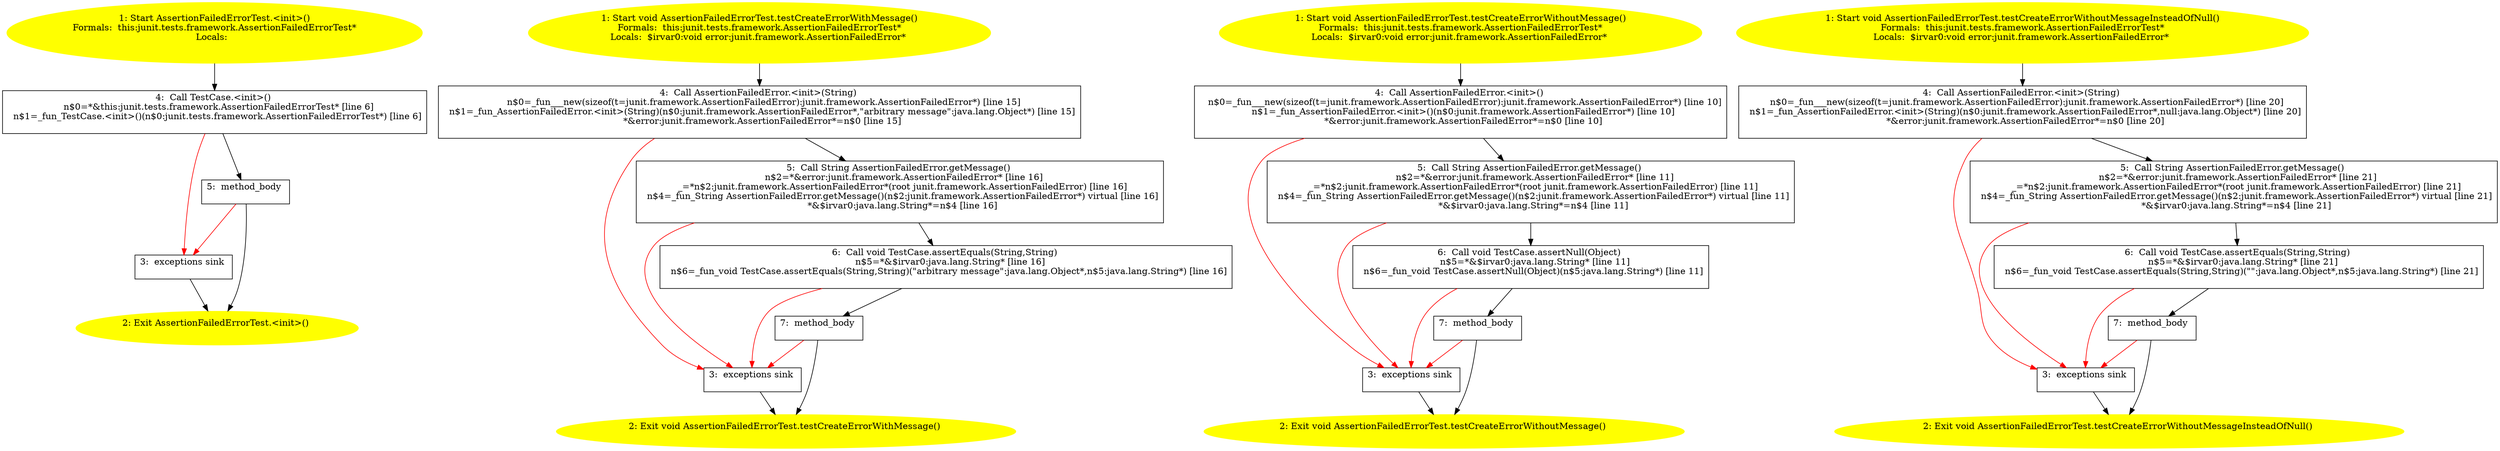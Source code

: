 /* @generated */
digraph cfg {
"junit.tests.framework.AssertionFailedErrorTest.<init>().b3e0896f24c16c1635da210490da3417_1" [label="1: Start AssertionFailedErrorTest.<init>()\nFormals:  this:junit.tests.framework.AssertionFailedErrorTest*\nLocals:  \n  " color=yellow style=filled]
	

	 "junit.tests.framework.AssertionFailedErrorTest.<init>().b3e0896f24c16c1635da210490da3417_1" -> "junit.tests.framework.AssertionFailedErrorTest.<init>().b3e0896f24c16c1635da210490da3417_4" ;
"junit.tests.framework.AssertionFailedErrorTest.<init>().b3e0896f24c16c1635da210490da3417_2" [label="2: Exit AssertionFailedErrorTest.<init>() \n  " color=yellow style=filled]
	

"junit.tests.framework.AssertionFailedErrorTest.<init>().b3e0896f24c16c1635da210490da3417_3" [label="3:  exceptions sink \n  " shape="box"]
	

	 "junit.tests.framework.AssertionFailedErrorTest.<init>().b3e0896f24c16c1635da210490da3417_3" -> "junit.tests.framework.AssertionFailedErrorTest.<init>().b3e0896f24c16c1635da210490da3417_2" ;
"junit.tests.framework.AssertionFailedErrorTest.<init>().b3e0896f24c16c1635da210490da3417_4" [label="4:  Call TestCase.<init>() \n   n$0=*&this:junit.tests.framework.AssertionFailedErrorTest* [line 6]\n  n$1=_fun_TestCase.<init>()(n$0:junit.tests.framework.AssertionFailedErrorTest*) [line 6]\n " shape="box"]
	

	 "junit.tests.framework.AssertionFailedErrorTest.<init>().b3e0896f24c16c1635da210490da3417_4" -> "junit.tests.framework.AssertionFailedErrorTest.<init>().b3e0896f24c16c1635da210490da3417_5" ;
	 "junit.tests.framework.AssertionFailedErrorTest.<init>().b3e0896f24c16c1635da210490da3417_4" -> "junit.tests.framework.AssertionFailedErrorTest.<init>().b3e0896f24c16c1635da210490da3417_3" [color="red" ];
"junit.tests.framework.AssertionFailedErrorTest.<init>().b3e0896f24c16c1635da210490da3417_5" [label="5:  method_body \n  " shape="box"]
	

	 "junit.tests.framework.AssertionFailedErrorTest.<init>().b3e0896f24c16c1635da210490da3417_5" -> "junit.tests.framework.AssertionFailedErrorTest.<init>().b3e0896f24c16c1635da210490da3417_2" ;
	 "junit.tests.framework.AssertionFailedErrorTest.<init>().b3e0896f24c16c1635da210490da3417_5" -> "junit.tests.framework.AssertionFailedErrorTest.<init>().b3e0896f24c16c1635da210490da3417_3" [color="red" ];
"junit.tests.framework.AssertionFailedErrorTest.testCreateErrorWithMessage():void.491492ee4ef0c58d30255b1d32408a40_1" [label="1: Start void AssertionFailedErrorTest.testCreateErrorWithMessage()\nFormals:  this:junit.tests.framework.AssertionFailedErrorTest*\nLocals:  $irvar0:void error:junit.framework.AssertionFailedError* \n  " color=yellow style=filled]
	

	 "junit.tests.framework.AssertionFailedErrorTest.testCreateErrorWithMessage():void.491492ee4ef0c58d30255b1d32408a40_1" -> "junit.tests.framework.AssertionFailedErrorTest.testCreateErrorWithMessage():void.491492ee4ef0c58d30255b1d32408a40_4" ;
"junit.tests.framework.AssertionFailedErrorTest.testCreateErrorWithMessage():void.491492ee4ef0c58d30255b1d32408a40_2" [label="2: Exit void AssertionFailedErrorTest.testCreateErrorWithMessage() \n  " color=yellow style=filled]
	

"junit.tests.framework.AssertionFailedErrorTest.testCreateErrorWithMessage():void.491492ee4ef0c58d30255b1d32408a40_3" [label="3:  exceptions sink \n  " shape="box"]
	

	 "junit.tests.framework.AssertionFailedErrorTest.testCreateErrorWithMessage():void.491492ee4ef0c58d30255b1d32408a40_3" -> "junit.tests.framework.AssertionFailedErrorTest.testCreateErrorWithMessage():void.491492ee4ef0c58d30255b1d32408a40_2" ;
"junit.tests.framework.AssertionFailedErrorTest.testCreateErrorWithMessage():void.491492ee4ef0c58d30255b1d32408a40_4" [label="4:  Call AssertionFailedError.<init>(String) \n   n$0=_fun___new(sizeof(t=junit.framework.AssertionFailedError):junit.framework.AssertionFailedError*) [line 15]\n  n$1=_fun_AssertionFailedError.<init>(String)(n$0:junit.framework.AssertionFailedError*,\"arbitrary message\":java.lang.Object*) [line 15]\n  *&error:junit.framework.AssertionFailedError*=n$0 [line 15]\n " shape="box"]
	

	 "junit.tests.framework.AssertionFailedErrorTest.testCreateErrorWithMessage():void.491492ee4ef0c58d30255b1d32408a40_4" -> "junit.tests.framework.AssertionFailedErrorTest.testCreateErrorWithMessage():void.491492ee4ef0c58d30255b1d32408a40_5" ;
	 "junit.tests.framework.AssertionFailedErrorTest.testCreateErrorWithMessage():void.491492ee4ef0c58d30255b1d32408a40_4" -> "junit.tests.framework.AssertionFailedErrorTest.testCreateErrorWithMessage():void.491492ee4ef0c58d30255b1d32408a40_3" [color="red" ];
"junit.tests.framework.AssertionFailedErrorTest.testCreateErrorWithMessage():void.491492ee4ef0c58d30255b1d32408a40_5" [label="5:  Call String AssertionFailedError.getMessage() \n   n$2=*&error:junit.framework.AssertionFailedError* [line 16]\n  _=*n$2:junit.framework.AssertionFailedError*(root junit.framework.AssertionFailedError) [line 16]\n  n$4=_fun_String AssertionFailedError.getMessage()(n$2:junit.framework.AssertionFailedError*) virtual [line 16]\n  *&$irvar0:java.lang.String*=n$4 [line 16]\n " shape="box"]
	

	 "junit.tests.framework.AssertionFailedErrorTest.testCreateErrorWithMessage():void.491492ee4ef0c58d30255b1d32408a40_5" -> "junit.tests.framework.AssertionFailedErrorTest.testCreateErrorWithMessage():void.491492ee4ef0c58d30255b1d32408a40_6" ;
	 "junit.tests.framework.AssertionFailedErrorTest.testCreateErrorWithMessage():void.491492ee4ef0c58d30255b1d32408a40_5" -> "junit.tests.framework.AssertionFailedErrorTest.testCreateErrorWithMessage():void.491492ee4ef0c58d30255b1d32408a40_3" [color="red" ];
"junit.tests.framework.AssertionFailedErrorTest.testCreateErrorWithMessage():void.491492ee4ef0c58d30255b1d32408a40_6" [label="6:  Call void TestCase.assertEquals(String,String) \n   n$5=*&$irvar0:java.lang.String* [line 16]\n  n$6=_fun_void TestCase.assertEquals(String,String)(\"arbitrary message\":java.lang.Object*,n$5:java.lang.String*) [line 16]\n " shape="box"]
	

	 "junit.tests.framework.AssertionFailedErrorTest.testCreateErrorWithMessage():void.491492ee4ef0c58d30255b1d32408a40_6" -> "junit.tests.framework.AssertionFailedErrorTest.testCreateErrorWithMessage():void.491492ee4ef0c58d30255b1d32408a40_7" ;
	 "junit.tests.framework.AssertionFailedErrorTest.testCreateErrorWithMessage():void.491492ee4ef0c58d30255b1d32408a40_6" -> "junit.tests.framework.AssertionFailedErrorTest.testCreateErrorWithMessage():void.491492ee4ef0c58d30255b1d32408a40_3" [color="red" ];
"junit.tests.framework.AssertionFailedErrorTest.testCreateErrorWithMessage():void.491492ee4ef0c58d30255b1d32408a40_7" [label="7:  method_body \n  " shape="box"]
	

	 "junit.tests.framework.AssertionFailedErrorTest.testCreateErrorWithMessage():void.491492ee4ef0c58d30255b1d32408a40_7" -> "junit.tests.framework.AssertionFailedErrorTest.testCreateErrorWithMessage():void.491492ee4ef0c58d30255b1d32408a40_2" ;
	 "junit.tests.framework.AssertionFailedErrorTest.testCreateErrorWithMessage():void.491492ee4ef0c58d30255b1d32408a40_7" -> "junit.tests.framework.AssertionFailedErrorTest.testCreateErrorWithMessage():void.491492ee4ef0c58d30255b1d32408a40_3" [color="red" ];
"junit.tests.framework.AssertionFailedErrorTest.testCreateErrorWithoutMessage():void.7163bc0e21c8bb9d5d5541d9473d8e55_1" [label="1: Start void AssertionFailedErrorTest.testCreateErrorWithoutMessage()\nFormals:  this:junit.tests.framework.AssertionFailedErrorTest*\nLocals:  $irvar0:void error:junit.framework.AssertionFailedError* \n  " color=yellow style=filled]
	

	 "junit.tests.framework.AssertionFailedErrorTest.testCreateErrorWithoutMessage():void.7163bc0e21c8bb9d5d5541d9473d8e55_1" -> "junit.tests.framework.AssertionFailedErrorTest.testCreateErrorWithoutMessage():void.7163bc0e21c8bb9d5d5541d9473d8e55_4" ;
"junit.tests.framework.AssertionFailedErrorTest.testCreateErrorWithoutMessage():void.7163bc0e21c8bb9d5d5541d9473d8e55_2" [label="2: Exit void AssertionFailedErrorTest.testCreateErrorWithoutMessage() \n  " color=yellow style=filled]
	

"junit.tests.framework.AssertionFailedErrorTest.testCreateErrorWithoutMessage():void.7163bc0e21c8bb9d5d5541d9473d8e55_3" [label="3:  exceptions sink \n  " shape="box"]
	

	 "junit.tests.framework.AssertionFailedErrorTest.testCreateErrorWithoutMessage():void.7163bc0e21c8bb9d5d5541d9473d8e55_3" -> "junit.tests.framework.AssertionFailedErrorTest.testCreateErrorWithoutMessage():void.7163bc0e21c8bb9d5d5541d9473d8e55_2" ;
"junit.tests.framework.AssertionFailedErrorTest.testCreateErrorWithoutMessage():void.7163bc0e21c8bb9d5d5541d9473d8e55_4" [label="4:  Call AssertionFailedError.<init>() \n   n$0=_fun___new(sizeof(t=junit.framework.AssertionFailedError):junit.framework.AssertionFailedError*) [line 10]\n  n$1=_fun_AssertionFailedError.<init>()(n$0:junit.framework.AssertionFailedError*) [line 10]\n  *&error:junit.framework.AssertionFailedError*=n$0 [line 10]\n " shape="box"]
	

	 "junit.tests.framework.AssertionFailedErrorTest.testCreateErrorWithoutMessage():void.7163bc0e21c8bb9d5d5541d9473d8e55_4" -> "junit.tests.framework.AssertionFailedErrorTest.testCreateErrorWithoutMessage():void.7163bc0e21c8bb9d5d5541d9473d8e55_5" ;
	 "junit.tests.framework.AssertionFailedErrorTest.testCreateErrorWithoutMessage():void.7163bc0e21c8bb9d5d5541d9473d8e55_4" -> "junit.tests.framework.AssertionFailedErrorTest.testCreateErrorWithoutMessage():void.7163bc0e21c8bb9d5d5541d9473d8e55_3" [color="red" ];
"junit.tests.framework.AssertionFailedErrorTest.testCreateErrorWithoutMessage():void.7163bc0e21c8bb9d5d5541d9473d8e55_5" [label="5:  Call String AssertionFailedError.getMessage() \n   n$2=*&error:junit.framework.AssertionFailedError* [line 11]\n  _=*n$2:junit.framework.AssertionFailedError*(root junit.framework.AssertionFailedError) [line 11]\n  n$4=_fun_String AssertionFailedError.getMessage()(n$2:junit.framework.AssertionFailedError*) virtual [line 11]\n  *&$irvar0:java.lang.String*=n$4 [line 11]\n " shape="box"]
	

	 "junit.tests.framework.AssertionFailedErrorTest.testCreateErrorWithoutMessage():void.7163bc0e21c8bb9d5d5541d9473d8e55_5" -> "junit.tests.framework.AssertionFailedErrorTest.testCreateErrorWithoutMessage():void.7163bc0e21c8bb9d5d5541d9473d8e55_6" ;
	 "junit.tests.framework.AssertionFailedErrorTest.testCreateErrorWithoutMessage():void.7163bc0e21c8bb9d5d5541d9473d8e55_5" -> "junit.tests.framework.AssertionFailedErrorTest.testCreateErrorWithoutMessage():void.7163bc0e21c8bb9d5d5541d9473d8e55_3" [color="red" ];
"junit.tests.framework.AssertionFailedErrorTest.testCreateErrorWithoutMessage():void.7163bc0e21c8bb9d5d5541d9473d8e55_6" [label="6:  Call void TestCase.assertNull(Object) \n   n$5=*&$irvar0:java.lang.String* [line 11]\n  n$6=_fun_void TestCase.assertNull(Object)(n$5:java.lang.String*) [line 11]\n " shape="box"]
	

	 "junit.tests.framework.AssertionFailedErrorTest.testCreateErrorWithoutMessage():void.7163bc0e21c8bb9d5d5541d9473d8e55_6" -> "junit.tests.framework.AssertionFailedErrorTest.testCreateErrorWithoutMessage():void.7163bc0e21c8bb9d5d5541d9473d8e55_7" ;
	 "junit.tests.framework.AssertionFailedErrorTest.testCreateErrorWithoutMessage():void.7163bc0e21c8bb9d5d5541d9473d8e55_6" -> "junit.tests.framework.AssertionFailedErrorTest.testCreateErrorWithoutMessage():void.7163bc0e21c8bb9d5d5541d9473d8e55_3" [color="red" ];
"junit.tests.framework.AssertionFailedErrorTest.testCreateErrorWithoutMessage():void.7163bc0e21c8bb9d5d5541d9473d8e55_7" [label="7:  method_body \n  " shape="box"]
	

	 "junit.tests.framework.AssertionFailedErrorTest.testCreateErrorWithoutMessage():void.7163bc0e21c8bb9d5d5541d9473d8e55_7" -> "junit.tests.framework.AssertionFailedErrorTest.testCreateErrorWithoutMessage():void.7163bc0e21c8bb9d5d5541d9473d8e55_2" ;
	 "junit.tests.framework.AssertionFailedErrorTest.testCreateErrorWithoutMessage():void.7163bc0e21c8bb9d5d5541d9473d8e55_7" -> "junit.tests.framework.AssertionFailedErrorTest.testCreateErrorWithoutMessage():void.7163bc0e21c8bb9d5d5541d9473d8e55_3" [color="red" ];
"junit.tests.framework.AssertionFailedErrorTest.testCreateErrorWithoutMessageInsteadOfNull():void.49b9ee7089af72f591620a98633342e8_1" [label="1: Start void AssertionFailedErrorTest.testCreateErrorWithoutMessageInsteadOfNull()\nFormals:  this:junit.tests.framework.AssertionFailedErrorTest*\nLocals:  $irvar0:void error:junit.framework.AssertionFailedError* \n  " color=yellow style=filled]
	

	 "junit.tests.framework.AssertionFailedErrorTest.testCreateErrorWithoutMessageInsteadOfNull():void.49b9ee7089af72f591620a98633342e8_1" -> "junit.tests.framework.AssertionFailedErrorTest.testCreateErrorWithoutMessageInsteadOfNull():void.49b9ee7089af72f591620a98633342e8_4" ;
"junit.tests.framework.AssertionFailedErrorTest.testCreateErrorWithoutMessageInsteadOfNull():void.49b9ee7089af72f591620a98633342e8_2" [label="2: Exit void AssertionFailedErrorTest.testCreateErrorWithoutMessageInsteadOfNull() \n  " color=yellow style=filled]
	

"junit.tests.framework.AssertionFailedErrorTest.testCreateErrorWithoutMessageInsteadOfNull():void.49b9ee7089af72f591620a98633342e8_3" [label="3:  exceptions sink \n  " shape="box"]
	

	 "junit.tests.framework.AssertionFailedErrorTest.testCreateErrorWithoutMessageInsteadOfNull():void.49b9ee7089af72f591620a98633342e8_3" -> "junit.tests.framework.AssertionFailedErrorTest.testCreateErrorWithoutMessageInsteadOfNull():void.49b9ee7089af72f591620a98633342e8_2" ;
"junit.tests.framework.AssertionFailedErrorTest.testCreateErrorWithoutMessageInsteadOfNull():void.49b9ee7089af72f591620a98633342e8_4" [label="4:  Call AssertionFailedError.<init>(String) \n   n$0=_fun___new(sizeof(t=junit.framework.AssertionFailedError):junit.framework.AssertionFailedError*) [line 20]\n  n$1=_fun_AssertionFailedError.<init>(String)(n$0:junit.framework.AssertionFailedError*,null:java.lang.Object*) [line 20]\n  *&error:junit.framework.AssertionFailedError*=n$0 [line 20]\n " shape="box"]
	

	 "junit.tests.framework.AssertionFailedErrorTest.testCreateErrorWithoutMessageInsteadOfNull():void.49b9ee7089af72f591620a98633342e8_4" -> "junit.tests.framework.AssertionFailedErrorTest.testCreateErrorWithoutMessageInsteadOfNull():void.49b9ee7089af72f591620a98633342e8_5" ;
	 "junit.tests.framework.AssertionFailedErrorTest.testCreateErrorWithoutMessageInsteadOfNull():void.49b9ee7089af72f591620a98633342e8_4" -> "junit.tests.framework.AssertionFailedErrorTest.testCreateErrorWithoutMessageInsteadOfNull():void.49b9ee7089af72f591620a98633342e8_3" [color="red" ];
"junit.tests.framework.AssertionFailedErrorTest.testCreateErrorWithoutMessageInsteadOfNull():void.49b9ee7089af72f591620a98633342e8_5" [label="5:  Call String AssertionFailedError.getMessage() \n   n$2=*&error:junit.framework.AssertionFailedError* [line 21]\n  _=*n$2:junit.framework.AssertionFailedError*(root junit.framework.AssertionFailedError) [line 21]\n  n$4=_fun_String AssertionFailedError.getMessage()(n$2:junit.framework.AssertionFailedError*) virtual [line 21]\n  *&$irvar0:java.lang.String*=n$4 [line 21]\n " shape="box"]
	

	 "junit.tests.framework.AssertionFailedErrorTest.testCreateErrorWithoutMessageInsteadOfNull():void.49b9ee7089af72f591620a98633342e8_5" -> "junit.tests.framework.AssertionFailedErrorTest.testCreateErrorWithoutMessageInsteadOfNull():void.49b9ee7089af72f591620a98633342e8_6" ;
	 "junit.tests.framework.AssertionFailedErrorTest.testCreateErrorWithoutMessageInsteadOfNull():void.49b9ee7089af72f591620a98633342e8_5" -> "junit.tests.framework.AssertionFailedErrorTest.testCreateErrorWithoutMessageInsteadOfNull():void.49b9ee7089af72f591620a98633342e8_3" [color="red" ];
"junit.tests.framework.AssertionFailedErrorTest.testCreateErrorWithoutMessageInsteadOfNull():void.49b9ee7089af72f591620a98633342e8_6" [label="6:  Call void TestCase.assertEquals(String,String) \n   n$5=*&$irvar0:java.lang.String* [line 21]\n  n$6=_fun_void TestCase.assertEquals(String,String)(\"\":java.lang.Object*,n$5:java.lang.String*) [line 21]\n " shape="box"]
	

	 "junit.tests.framework.AssertionFailedErrorTest.testCreateErrorWithoutMessageInsteadOfNull():void.49b9ee7089af72f591620a98633342e8_6" -> "junit.tests.framework.AssertionFailedErrorTest.testCreateErrorWithoutMessageInsteadOfNull():void.49b9ee7089af72f591620a98633342e8_7" ;
	 "junit.tests.framework.AssertionFailedErrorTest.testCreateErrorWithoutMessageInsteadOfNull():void.49b9ee7089af72f591620a98633342e8_6" -> "junit.tests.framework.AssertionFailedErrorTest.testCreateErrorWithoutMessageInsteadOfNull():void.49b9ee7089af72f591620a98633342e8_3" [color="red" ];
"junit.tests.framework.AssertionFailedErrorTest.testCreateErrorWithoutMessageInsteadOfNull():void.49b9ee7089af72f591620a98633342e8_7" [label="7:  method_body \n  " shape="box"]
	

	 "junit.tests.framework.AssertionFailedErrorTest.testCreateErrorWithoutMessageInsteadOfNull():void.49b9ee7089af72f591620a98633342e8_7" -> "junit.tests.framework.AssertionFailedErrorTest.testCreateErrorWithoutMessageInsteadOfNull():void.49b9ee7089af72f591620a98633342e8_2" ;
	 "junit.tests.framework.AssertionFailedErrorTest.testCreateErrorWithoutMessageInsteadOfNull():void.49b9ee7089af72f591620a98633342e8_7" -> "junit.tests.framework.AssertionFailedErrorTest.testCreateErrorWithoutMessageInsteadOfNull():void.49b9ee7089af72f591620a98633342e8_3" [color="red" ];
}
